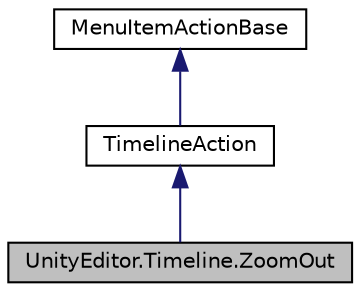 digraph "UnityEditor.Timeline.ZoomOut"
{
 // LATEX_PDF_SIZE
  edge [fontname="Helvetica",fontsize="10",labelfontname="Helvetica",labelfontsize="10"];
  node [fontname="Helvetica",fontsize="10",shape=record];
  Node1 [label="UnityEditor.Timeline.ZoomOut",height=0.2,width=0.4,color="black", fillcolor="grey75", style="filled", fontcolor="black",tooltip=" "];
  Node2 -> Node1 [dir="back",color="midnightblue",fontsize="10",style="solid",fontname="Helvetica"];
  Node2 [label="TimelineAction",height=0.2,width=0.4,color="black", fillcolor="white", style="filled",URL="$class_unity_editor_1_1_timeline_1_1_timeline_action.html",tooltip=" "];
  Node3 -> Node2 [dir="back",color="midnightblue",fontsize="10",style="solid",fontname="Helvetica"];
  Node3 [label="MenuItemActionBase",height=0.2,width=0.4,color="black", fillcolor="white", style="filled",URL="$class_unity_editor_1_1_timeline_1_1_menu_item_action_base.html",tooltip=" "];
}
